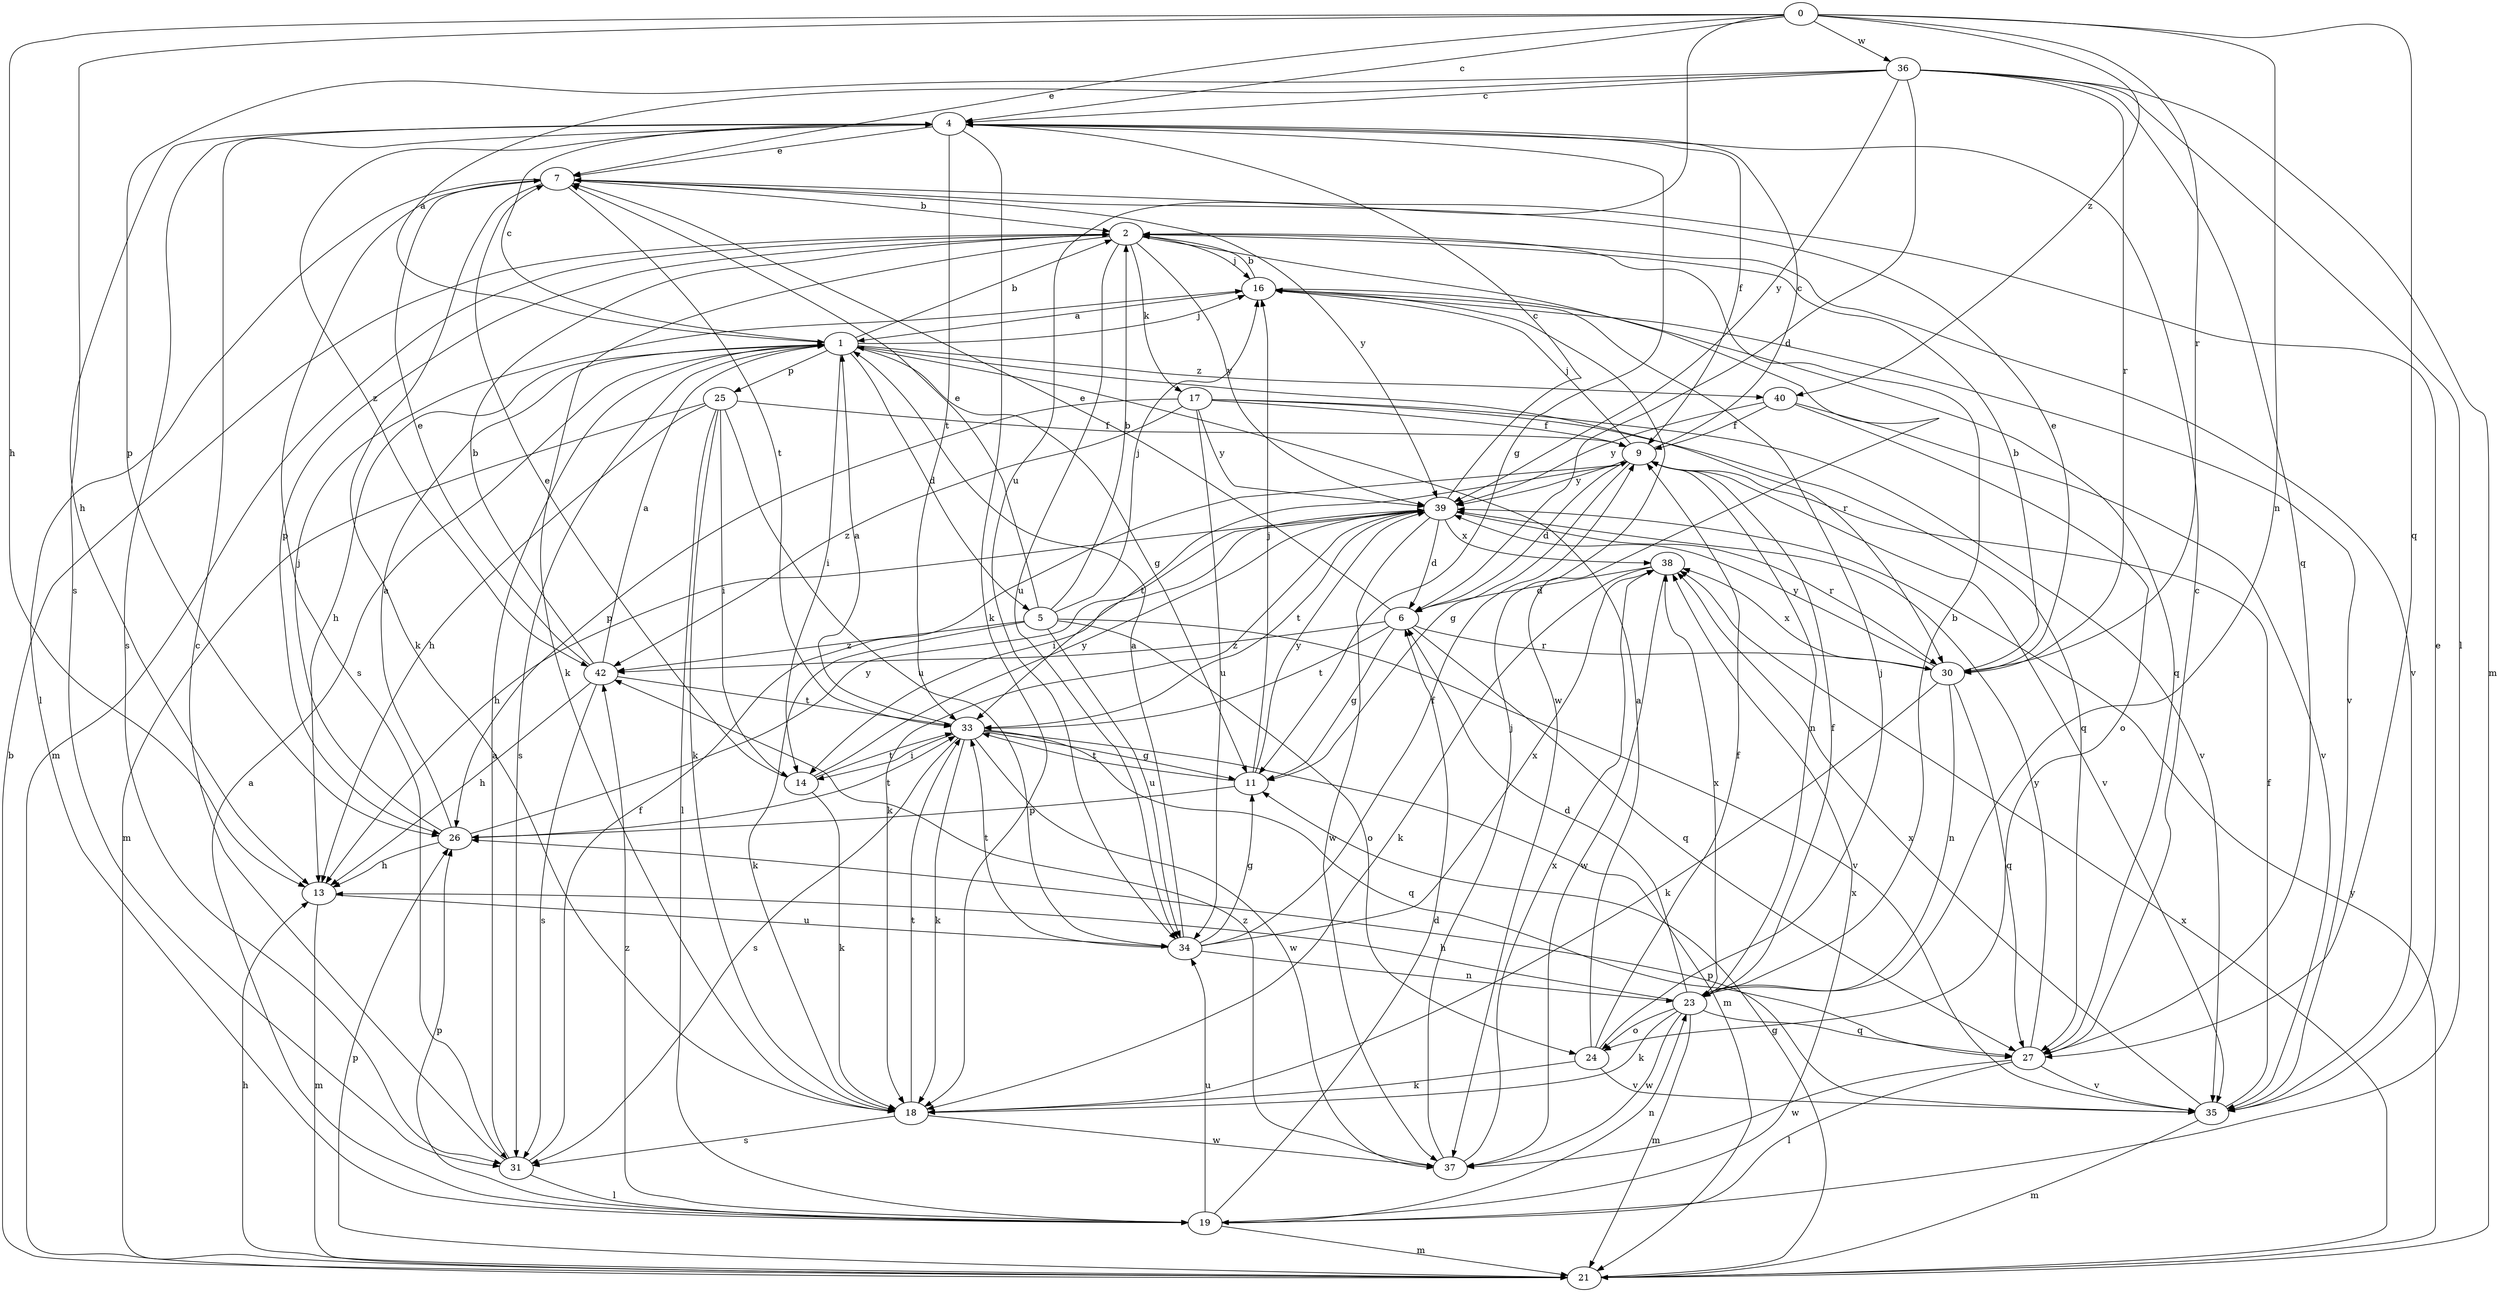 strict digraph  {
0;
1;
2;
4;
5;
6;
7;
9;
11;
13;
14;
16;
17;
18;
19;
21;
23;
24;
25;
26;
27;
30;
31;
33;
34;
35;
36;
37;
38;
39;
40;
42;
0 -> 4  [label=c];
0 -> 7  [label=e];
0 -> 13  [label=h];
0 -> 23  [label=n];
0 -> 27  [label=q];
0 -> 30  [label=r];
0 -> 31  [label=s];
0 -> 34  [label=u];
0 -> 36  [label=w];
0 -> 40  [label=z];
1 -> 2  [label=b];
1 -> 4  [label=c];
1 -> 5  [label=d];
1 -> 11  [label=g];
1 -> 13  [label=h];
1 -> 14  [label=i];
1 -> 16  [label=j];
1 -> 25  [label=p];
1 -> 30  [label=r];
1 -> 31  [label=s];
1 -> 40  [label=z];
2 -> 16  [label=j];
2 -> 17  [label=k];
2 -> 18  [label=k];
2 -> 21  [label=m];
2 -> 26  [label=p];
2 -> 34  [label=u];
2 -> 35  [label=v];
2 -> 37  [label=w];
2 -> 39  [label=y];
4 -> 7  [label=e];
4 -> 9  [label=f];
4 -> 11  [label=g];
4 -> 13  [label=h];
4 -> 18  [label=k];
4 -> 31  [label=s];
4 -> 33  [label=t];
4 -> 42  [label=z];
5 -> 2  [label=b];
5 -> 7  [label=e];
5 -> 16  [label=j];
5 -> 18  [label=k];
5 -> 24  [label=o];
5 -> 34  [label=u];
5 -> 35  [label=v];
5 -> 42  [label=z];
6 -> 7  [label=e];
6 -> 11  [label=g];
6 -> 27  [label=q];
6 -> 30  [label=r];
6 -> 33  [label=t];
6 -> 42  [label=z];
7 -> 2  [label=b];
7 -> 18  [label=k];
7 -> 19  [label=l];
7 -> 31  [label=s];
7 -> 33  [label=t];
7 -> 39  [label=y];
9 -> 4  [label=c];
9 -> 6  [label=d];
9 -> 11  [label=g];
9 -> 16  [label=j];
9 -> 23  [label=n];
9 -> 33  [label=t];
9 -> 35  [label=v];
9 -> 39  [label=y];
11 -> 16  [label=j];
11 -> 26  [label=p];
11 -> 33  [label=t];
11 -> 39  [label=y];
13 -> 21  [label=m];
13 -> 34  [label=u];
14 -> 7  [label=e];
14 -> 18  [label=k];
14 -> 33  [label=t];
14 -> 39  [label=y];
16 -> 1  [label=a];
16 -> 2  [label=b];
16 -> 27  [label=q];
16 -> 35  [label=v];
17 -> 9  [label=f];
17 -> 26  [label=p];
17 -> 27  [label=q];
17 -> 34  [label=u];
17 -> 35  [label=v];
17 -> 39  [label=y];
17 -> 42  [label=z];
18 -> 31  [label=s];
18 -> 33  [label=t];
18 -> 37  [label=w];
19 -> 1  [label=a];
19 -> 6  [label=d];
19 -> 21  [label=m];
19 -> 23  [label=n];
19 -> 26  [label=p];
19 -> 34  [label=u];
19 -> 38  [label=x];
19 -> 42  [label=z];
21 -> 2  [label=b];
21 -> 11  [label=g];
21 -> 13  [label=h];
21 -> 26  [label=p];
21 -> 38  [label=x];
21 -> 39  [label=y];
23 -> 2  [label=b];
23 -> 6  [label=d];
23 -> 9  [label=f];
23 -> 13  [label=h];
23 -> 18  [label=k];
23 -> 21  [label=m];
23 -> 24  [label=o];
23 -> 27  [label=q];
23 -> 37  [label=w];
23 -> 38  [label=x];
24 -> 1  [label=a];
24 -> 9  [label=f];
24 -> 16  [label=j];
24 -> 18  [label=k];
24 -> 35  [label=v];
25 -> 9  [label=f];
25 -> 13  [label=h];
25 -> 14  [label=i];
25 -> 18  [label=k];
25 -> 19  [label=l];
25 -> 21  [label=m];
25 -> 34  [label=u];
26 -> 1  [label=a];
26 -> 13  [label=h];
26 -> 16  [label=j];
26 -> 33  [label=t];
26 -> 39  [label=y];
27 -> 4  [label=c];
27 -> 19  [label=l];
27 -> 35  [label=v];
27 -> 37  [label=w];
27 -> 39  [label=y];
30 -> 2  [label=b];
30 -> 7  [label=e];
30 -> 18  [label=k];
30 -> 23  [label=n];
30 -> 27  [label=q];
30 -> 38  [label=x];
30 -> 39  [label=y];
31 -> 1  [label=a];
31 -> 4  [label=c];
31 -> 9  [label=f];
31 -> 19  [label=l];
33 -> 1  [label=a];
33 -> 11  [label=g];
33 -> 14  [label=i];
33 -> 18  [label=k];
33 -> 21  [label=m];
33 -> 27  [label=q];
33 -> 31  [label=s];
33 -> 37  [label=w];
34 -> 1  [label=a];
34 -> 9  [label=f];
34 -> 11  [label=g];
34 -> 23  [label=n];
34 -> 33  [label=t];
34 -> 38  [label=x];
35 -> 7  [label=e];
35 -> 9  [label=f];
35 -> 21  [label=m];
35 -> 26  [label=p];
35 -> 38  [label=x];
36 -> 1  [label=a];
36 -> 4  [label=c];
36 -> 6  [label=d];
36 -> 19  [label=l];
36 -> 21  [label=m];
36 -> 26  [label=p];
36 -> 27  [label=q];
36 -> 30  [label=r];
36 -> 39  [label=y];
37 -> 16  [label=j];
37 -> 38  [label=x];
37 -> 42  [label=z];
38 -> 6  [label=d];
38 -> 18  [label=k];
38 -> 37  [label=w];
39 -> 4  [label=c];
39 -> 6  [label=d];
39 -> 13  [label=h];
39 -> 14  [label=i];
39 -> 18  [label=k];
39 -> 30  [label=r];
39 -> 33  [label=t];
39 -> 37  [label=w];
39 -> 38  [label=x];
40 -> 9  [label=f];
40 -> 24  [label=o];
40 -> 35  [label=v];
40 -> 39  [label=y];
42 -> 1  [label=a];
42 -> 2  [label=b];
42 -> 7  [label=e];
42 -> 13  [label=h];
42 -> 31  [label=s];
42 -> 33  [label=t];
}
